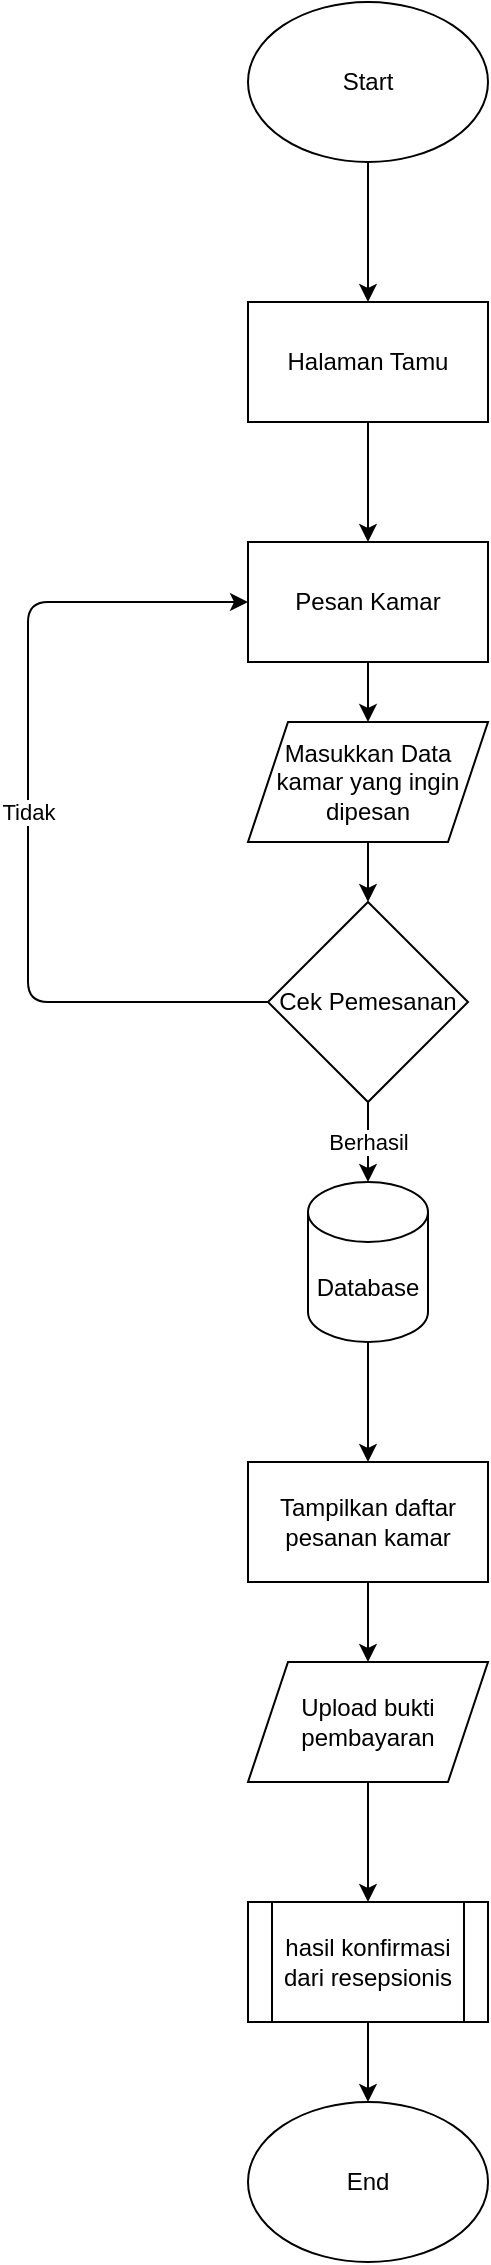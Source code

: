 <mxfile version="13.9.9" type="device"><diagram id="e4eRjRGitWEdSvGVvpTZ" name="Page-1"><mxGraphModel dx="768" dy="482" grid="1" gridSize="10" guides="1" tooltips="1" connect="1" arrows="1" fold="1" page="1" pageScale="1" pageWidth="850" pageHeight="1100" math="0" shadow="0"><root><mxCell id="0"/><mxCell id="1" parent="0"/><mxCell id="pe2v_oZU7xMywHv1MSy2-1" value="Start" style="ellipse;whiteSpace=wrap;html=1;" parent="1" vertex="1"><mxGeometry x="330" y="70" width="120" height="80" as="geometry"/></mxCell><mxCell id="pe2v_oZU7xMywHv1MSy2-2" value="Halaman Tamu" style="rounded=0;whiteSpace=wrap;html=1;" parent="1" vertex="1"><mxGeometry x="330" y="220" width="120" height="60" as="geometry"/></mxCell><mxCell id="pe2v_oZU7xMywHv1MSy2-3" value="" style="endArrow=classic;html=1;exitX=0.5;exitY=1;exitDx=0;exitDy=0;entryX=0.5;entryY=0;entryDx=0;entryDy=0;" parent="1" source="pe2v_oZU7xMywHv1MSy2-1" target="pe2v_oZU7xMywHv1MSy2-2" edge="1"><mxGeometry width="50" height="50" relative="1" as="geometry"><mxPoint x="370" y="280" as="sourcePoint"/><mxPoint x="420" y="230" as="targetPoint"/></mxGeometry></mxCell><mxCell id="pe2v_oZU7xMywHv1MSy2-5" value="Pesan Kamar" style="rounded=0;whiteSpace=wrap;html=1;" parent="1" vertex="1"><mxGeometry x="330" y="340" width="120" height="60" as="geometry"/></mxCell><mxCell id="pe2v_oZU7xMywHv1MSy2-6" value="" style="endArrow=classic;html=1;exitX=0.5;exitY=1;exitDx=0;exitDy=0;entryX=0.5;entryY=0;entryDx=0;entryDy=0;" parent="1" source="pe2v_oZU7xMywHv1MSy2-2" target="pe2v_oZU7xMywHv1MSy2-5" edge="1"><mxGeometry width="50" height="50" relative="1" as="geometry"><mxPoint x="370" y="340" as="sourcePoint"/><mxPoint x="420" y="290" as="targetPoint"/></mxGeometry></mxCell><mxCell id="pe2v_oZU7xMywHv1MSy2-7" value="Cek Pemesanan" style="rhombus;whiteSpace=wrap;html=1;" parent="1" vertex="1"><mxGeometry x="340" y="520" width="100" height="100" as="geometry"/></mxCell><mxCell id="pe2v_oZU7xMywHv1MSy2-10" value="Tidak" style="endArrow=classic;html=1;exitX=0;exitY=0.5;exitDx=0;exitDy=0;entryX=0;entryY=0.5;entryDx=0;entryDy=0;" parent="1" source="pe2v_oZU7xMywHv1MSy2-7" target="pe2v_oZU7xMywHv1MSy2-5" edge="1"><mxGeometry width="50" height="50" relative="1" as="geometry"><mxPoint x="370" y="530" as="sourcePoint"/><mxPoint x="220" y="380" as="targetPoint"/><Array as="points"><mxPoint x="220" y="570"/><mxPoint x="220" y="500"/><mxPoint x="220" y="370"/></Array></mxGeometry></mxCell><mxCell id="AZcNHD6EKj6kikf0b012-1" value="Database" style="shape=cylinder3;whiteSpace=wrap;html=1;boundedLbl=1;backgroundOutline=1;size=15;" parent="1" vertex="1"><mxGeometry x="360" y="660" width="60" height="80" as="geometry"/></mxCell><mxCell id="AZcNHD6EKj6kikf0b012-2" value="Tampilkan daftar pesanan kamar" style="rounded=0;whiteSpace=wrap;html=1;" parent="1" vertex="1"><mxGeometry x="330" y="800" width="120" height="60" as="geometry"/></mxCell><mxCell id="AZcNHD6EKj6kikf0b012-3" value="" style="endArrow=classic;html=1;entryX=0.5;entryY=0;entryDx=0;entryDy=0;exitX=0.5;exitY=1;exitDx=0;exitDy=0;exitPerimeter=0;" parent="1" source="AZcNHD6EKj6kikf0b012-1" target="AZcNHD6EKj6kikf0b012-2" edge="1"><mxGeometry width="50" height="50" relative="1" as="geometry"><mxPoint x="370" y="790" as="sourcePoint"/><mxPoint x="420" y="740" as="targetPoint"/></mxGeometry></mxCell><mxCell id="AZcNHD6EKj6kikf0b012-4" value="" style="endArrow=classic;html=1;entryX=0.5;entryY=0;entryDx=0;entryDy=0;" parent="1" edge="1"><mxGeometry width="50" height="50" relative="1" as="geometry"><mxPoint x="390" y="860" as="sourcePoint"/><mxPoint x="390" y="900" as="targetPoint"/></mxGeometry></mxCell><mxCell id="AZcNHD6EKj6kikf0b012-5" value="Berhasil" style="endArrow=classic;html=1;exitX=0.5;exitY=1;exitDx=0;exitDy=0;entryX=0.5;entryY=0;entryDx=0;entryDy=0;entryPerimeter=0;" parent="1" source="pe2v_oZU7xMywHv1MSy2-7" target="AZcNHD6EKj6kikf0b012-1" edge="1"><mxGeometry width="50" height="50" relative="1" as="geometry"><mxPoint x="370" y="670" as="sourcePoint"/><mxPoint x="420" y="620" as="targetPoint"/></mxGeometry></mxCell><mxCell id="AZcNHD6EKj6kikf0b012-6" value="Masukkan Data kamar yang ingin dipesan" style="shape=parallelogram;perimeter=parallelogramPerimeter;whiteSpace=wrap;html=1;fixedSize=1;" parent="1" vertex="1"><mxGeometry x="330" y="430" width="120" height="60" as="geometry"/></mxCell><mxCell id="AZcNHD6EKj6kikf0b012-7" value="" style="endArrow=classic;html=1;exitX=0.5;exitY=1;exitDx=0;exitDy=0;entryX=0.5;entryY=0;entryDx=0;entryDy=0;" parent="1" source="pe2v_oZU7xMywHv1MSy2-5" target="AZcNHD6EKj6kikf0b012-6" edge="1"><mxGeometry width="50" height="50" relative="1" as="geometry"><mxPoint x="370" y="480" as="sourcePoint"/><mxPoint x="420" y="430" as="targetPoint"/></mxGeometry></mxCell><mxCell id="AZcNHD6EKj6kikf0b012-8" value="" style="endArrow=classic;html=1;entryX=0.5;entryY=0;entryDx=0;entryDy=0;exitX=0.5;exitY=1;exitDx=0;exitDy=0;" parent="1" source="AZcNHD6EKj6kikf0b012-6" target="pe2v_oZU7xMywHv1MSy2-7" edge="1"><mxGeometry width="50" height="50" relative="1" as="geometry"><mxPoint x="370" y="480" as="sourcePoint"/><mxPoint x="420" y="430" as="targetPoint"/></mxGeometry></mxCell><mxCell id="AZcNHD6EKj6kikf0b012-9" value="Upload bukti pembayaran" style="shape=parallelogram;perimeter=parallelogramPerimeter;whiteSpace=wrap;html=1;fixedSize=1;" parent="1" vertex="1"><mxGeometry x="330" y="900" width="120" height="60" as="geometry"/></mxCell><mxCell id="AZcNHD6EKj6kikf0b012-10" value="End" style="ellipse;whiteSpace=wrap;html=1;" parent="1" vertex="1"><mxGeometry x="330" y="1120" width="120" height="80" as="geometry"/></mxCell><mxCell id="AZcNHD6EKj6kikf0b012-11" value="" style="endArrow=classic;html=1;exitX=0.5;exitY=1;exitDx=0;exitDy=0;" parent="1" source="AZcNHD6EKj6kikf0b012-9" edge="1"><mxGeometry width="50" height="50" relative="1" as="geometry"><mxPoint x="170" y="1040" as="sourcePoint"/><mxPoint x="390" y="1020" as="targetPoint"/></mxGeometry></mxCell><mxCell id="lY7f0kFHzprKovZeEGr5-2" value="" style="endArrow=classic;html=1;entryX=0.5;entryY=0;entryDx=0;entryDy=0;exitX=0.5;exitY=1;exitDx=0;exitDy=0;" edge="1" parent="1" target="AZcNHD6EKj6kikf0b012-10"><mxGeometry width="50" height="50" relative="1" as="geometry"><mxPoint x="390" y="1080" as="sourcePoint"/><mxPoint x="420" y="1010" as="targetPoint"/></mxGeometry></mxCell><mxCell id="lY7f0kFHzprKovZeEGr5-3" value="&lt;span&gt;hasil konfirmasi dari resepsionis&lt;/span&gt;" style="shape=process;whiteSpace=wrap;html=1;backgroundOutline=1;" vertex="1" parent="1"><mxGeometry x="330" y="1020" width="120" height="60" as="geometry"/></mxCell></root></mxGraphModel></diagram></mxfile>